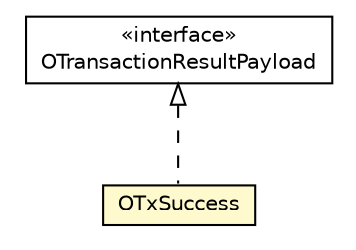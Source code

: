 #!/usr/local/bin/dot
#
# Class diagram 
# Generated by UMLGraph version R5_6-24-gf6e263 (http://www.umlgraph.org/)
#

digraph G {
	edge [fontname="Helvetica",fontsize=10,labelfontname="Helvetica",labelfontsize=10];
	node [fontname="Helvetica",fontsize=10,shape=plaintext];
	nodesep=0.25;
	ranksep=0.5;
	// com.orientechnologies.orient.server.distributed.impl.task.transaction.OTxSuccess
	c7346965 [label=<<table title="com.orientechnologies.orient.server.distributed.impl.task.transaction.OTxSuccess" border="0" cellborder="1" cellspacing="0" cellpadding="2" port="p" bgcolor="lemonChiffon" href="./OTxSuccess.html">
		<tr><td><table border="0" cellspacing="0" cellpadding="1">
<tr><td align="center" balign="center"> OTxSuccess </td></tr>
		</table></td></tr>
		</table>>, URL="./OTxSuccess.html", fontname="Helvetica", fontcolor="black", fontsize=10.0];
	// com.orientechnologies.orient.server.distributed.impl.task.transaction.OTransactionResultPayload
	c7346966 [label=<<table title="com.orientechnologies.orient.server.distributed.impl.task.transaction.OTransactionResultPayload" border="0" cellborder="1" cellspacing="0" cellpadding="2" port="p" href="./OTransactionResultPayload.html">
		<tr><td><table border="0" cellspacing="0" cellpadding="1">
<tr><td align="center" balign="center"> &#171;interface&#187; </td></tr>
<tr><td align="center" balign="center"> OTransactionResultPayload </td></tr>
		</table></td></tr>
		</table>>, URL="./OTransactionResultPayload.html", fontname="Helvetica", fontcolor="black", fontsize=10.0];
	//com.orientechnologies.orient.server.distributed.impl.task.transaction.OTxSuccess implements com.orientechnologies.orient.server.distributed.impl.task.transaction.OTransactionResultPayload
	c7346966:p -> c7346965:p [dir=back,arrowtail=empty,style=dashed];
}

